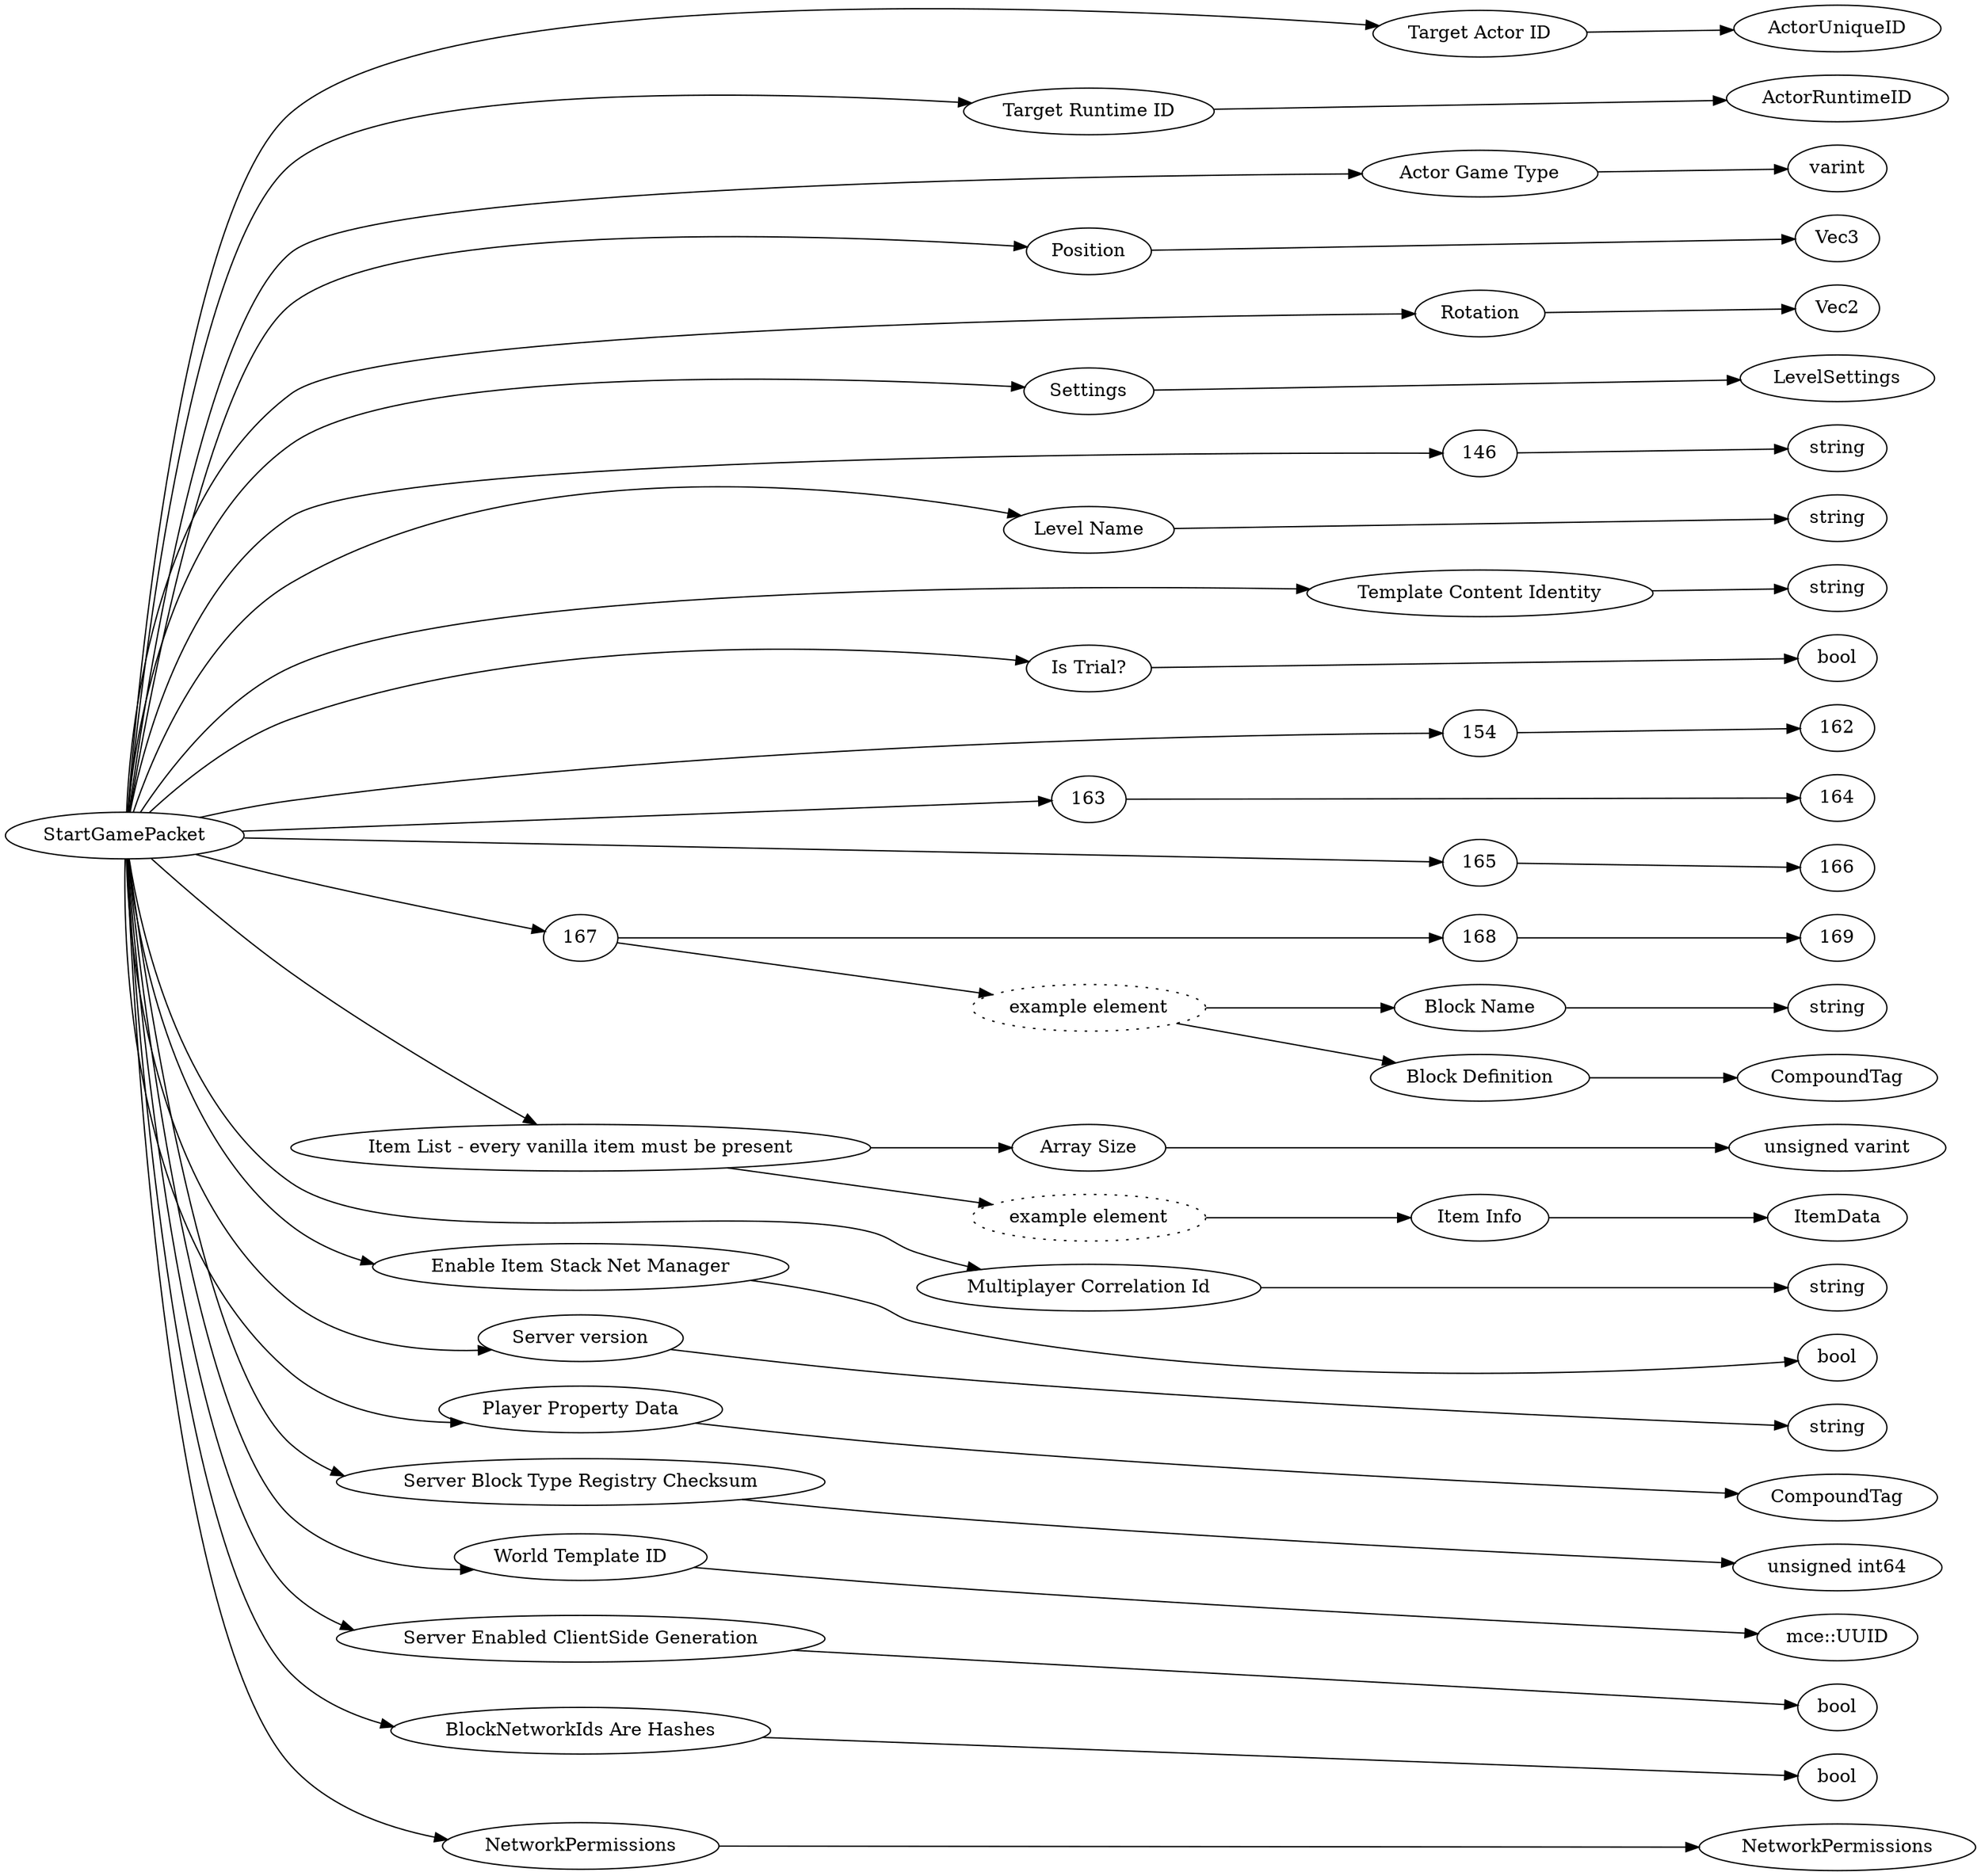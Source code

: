 digraph "StartGamePacket" {
rankdir = LR
0
0 -> 1
1 -> 5
0 -> 6
6 -> 10
0 -> 11
11 -> 12
0 -> 13
13 -> 14
0 -> 15
15 -> 21
0 -> 22
22 -> 145
0 -> 146
146 -> 147
0 -> 148
148 -> 149
0 -> 150
150 -> 151
0 -> 152
152 -> 153
0 -> 154
154 -> 162
0 -> 163
163 -> 164
0 -> 165
165 -> 166
0 -> 167
167 -> 168
168 -> 169
167 -> 170
170 -> 171
171 -> 172
170 -> 173
173 -> 174
0 -> 175
175 -> 176
176 -> 177
175 -> 178
178 -> 179
179 -> 187
0 -> 188
188 -> 189
0 -> 190
190 -> 191
0 -> 192
192 -> 193
0 -> 194
194 -> 195
0 -> 196
196 -> 197
0 -> 198
198 -> 199
0 -> 200
200 -> 201
0 -> 202
202 -> 203
0 -> 204
204 -> 208

0 [label="StartGamePacket",comment="name: \"StartGamePacket\", typeName: \"\", id: 0, branchId: 11, recurseId: -1, attributes: 0, notes: \"\""];
1 [label="Target Actor ID",comment="name: \"Target Actor ID\", typeName: \"ActorUniqueID\", id: 1, branchId: 0, recurseId: -1, attributes: 256, notes: \"\""];
5 [label="ActorUniqueID",comment="name: \"ActorUniqueID\", typeName: \"\", id: 5, branchId: 0, recurseId: -1, attributes: 512, notes: \"\""];
6 [label="Target Runtime ID",comment="name: \"Target Runtime ID\", typeName: \"ActorRuntimeID\", id: 6, branchId: 0, recurseId: -1, attributes: 256, notes: \"\""];
10 [label="ActorRuntimeID",comment="name: \"ActorRuntimeID\", typeName: \"\", id: 10, branchId: 0, recurseId: -1, attributes: 512, notes: \"\""];
11 [label="Actor Game Type",comment="name: \"Actor Game Type\", typeName: \"\", id: 11, branchId: 0, recurseId: -1, attributes: 0, notes: \"\""];
12 [label="varint",comment="name: \"varint\", typeName: \"\", id: 12, branchId: 0, recurseId: -1, attributes: 512, notes: \"\""];
13 [label="Position",comment="name: \"Position\", typeName: \"Vec3\", id: 13, branchId: 0, recurseId: -1, attributes: 256, notes: \"\""];
14 [label="Vec3",comment="name: \"Vec3\", typeName: \"\", id: 14, branchId: 0, recurseId: -1, attributes: 512, notes: \"\""];
15 [label="Rotation",comment="name: \"Rotation\", typeName: \"Vec2\", id: 15, branchId: 0, recurseId: -1, attributes: 256, notes: \"\""];
21 [label="Vec2",comment="name: \"Vec2\", typeName: \"\", id: 21, branchId: 0, recurseId: -1, attributes: 512, notes: \"\""];
22 [label="Settings",comment="name: \"Settings\", typeName: \"LevelSettings\", id: 22, branchId: 0, recurseId: -1, attributes: 256, notes: \"\""];
145 [label="LevelSettings",comment="name: \"LevelSettings\", typeName: \"\", id: 145, branchId: 0, recurseId: -1, attributes: 512, notes: \"\""];
147 [label="string",comment="name: \"string\", typeName: \"\", id: 147, branchId: 0, recurseId: -1, attributes: 512, notes: \"\""];
148 [label="Level Name",comment="name: \"Level Name\", typeName: \"\", id: 148, branchId: 0, recurseId: -1, attributes: 0, notes: \"\""];
149 [label="string",comment="name: \"string\", typeName: \"\", id: 149, branchId: 0, recurseId: -1, attributes: 512, notes: \"\""];
150 [label="Template Content Identity",comment="name: \"Template Content Identity\", typeName: \"\", id: 150, branchId: 0, recurseId: -1, attributes: 0, notes: \"\""];
151 [label="string",comment="name: \"string\", typeName: \"\", id: 151, branchId: 0, recurseId: -1, attributes: 512, notes: \"\""];
152 [label="Is Trial?",comment="name: \"Is Trial?\", typeName: \"\", id: 152, branchId: 0, recurseId: -1, attributes: 0, notes: \"\""];
153 [label="bool",comment="name: \"bool\", typeName: \"\", id: 153, branchId: 0, recurseId: -1, attributes: 512, notes: \"\""];
170 [label="example element",style=dotted,comment="name: \"example element\", typeName: \"\", id: 170, branchId: 0, recurseId: -1, attributes: 16, notes: \"\""];
171 [label="Block Name",comment="name: \"Block Name\", typeName: \"\", id: 171, branchId: 0, recurseId: -1, attributes: 0, notes: \"\""];
172 [label="string",comment="name: \"string\", typeName: \"\", id: 172, branchId: 0, recurseId: -1, attributes: 512, notes: \"\""];
173 [label="Block Definition",comment="name: \"Block Definition\", typeName: \"CompoundTag\", id: 173, branchId: 0, recurseId: -1, attributes: 256, notes: \"Map of block states. { key (component name):[label,value] } (Can be left empty.)\""];
174 [label="CompoundTag",comment="name: \"CompoundTag\", typeName: \"\", id: 174, branchId: 0, recurseId: -1, attributes: 512, notes: \"\""];
175 [label="Item List - every vanilla item must be present",comment="name: \"Item List - every vanilla item must be present\", typeName: \"\", id: 175, branchId: 0, recurseId: -1, attributes: 8, notes: \"\""];
176 [label="Array Size",comment="name: \"Array Size\", typeName: \"\", id: 176, branchId: 0, recurseId: -1, attributes: 0, notes: \"\""];
177 [label="unsigned varint",comment="name: \"unsigned varint\", typeName: \"\", id: 177, branchId: 0, recurseId: -1, attributes: 512, notes: \"\""];
178 [label="example element",style=dotted,comment="name: \"example element\", typeName: \"\", id: 178, branchId: 0, recurseId: -1, attributes: 16, notes: \"\""];
179 [label="Item Info",comment="name: \"Item Info\", typeName: \"ItemData\", id: 179, branchId: 0, recurseId: -1, attributes: 256, notes: \"See: ItemData Type\""];
187 [label="ItemData",comment="name: \"ItemData\", typeName: \"\", id: 187, branchId: 0, recurseId: -1, attributes: 512, notes: \"\""];
188 [label="Multiplayer Correlation Id",comment="name: \"Multiplayer Correlation Id\", typeName: \"\", id: 188, branchId: 0, recurseId: -1, attributes: 0, notes: \"A UUID to identify this multiplayer session.\""];
189 [label="string",comment="name: \"string\", typeName: \"\", id: 189, branchId: 0, recurseId: -1, attributes: 512, notes: \"\""];
190 [label="Enable Item Stack Net Manager",comment="name: \"Enable Item Stack Net Manager\", typeName: \"\", id: 190, branchId: 0, recurseId: -1, attributes: 0, notes: \"Whether the new item stack net manager is enabled for server authoritative inventory. This will eventually be required.\""];
191 [label="bool",comment="name: \"bool\", typeName: \"\", id: 191, branchId: 0, recurseId: -1, attributes: 512, notes: \"\""];
192 [label="Server version",comment="name: \"Server version\", typeName: \"\", id: 192, branchId: 0, recurseId: -1, attributes: 0, notes: \"For telemetry purposes - sending your own string with your own server name and version here would be useful for Mojang's telemetry.\""];
193 [label="string",comment="name: \"string\", typeName: \"\", id: 193, branchId: 0, recurseId: -1, attributes: 512, notes: \"\""];
194 [label="Player Property Data",comment="name: \"Player Property Data\", typeName: \"CompoundTag\", id: 194, branchId: 0, recurseId: -1, attributes: 256, notes: \"like SyncActorPropertyPacket, specifically for minecraft:player properties\""];
195 [label="CompoundTag",comment="name: \"CompoundTag\", typeName: \"\", id: 195, branchId: 0, recurseId: -1, attributes: 512, notes: \"\""];
196 [label="Server Block Type Registry Checksum",comment="name: \"Server Block Type Registry Checksum\", typeName: \"\", id: 196, branchId: 0, recurseId: -1, attributes: 0, notes: \"Checksum for detecting mismatches in block types between server and client.\""];
197 [label="unsigned int64",comment="name: \"unsigned int64\", typeName: \"\", id: 197, branchId: 0, recurseId: -1, attributes: 512, notes: \"\""];
198 [label="World Template ID",comment="name: \"World Template ID\", typeName: \"mce::UUID\", id: 198, branchId: 0, recurseId: -1, attributes: 256, notes: \"\""];
199 [label="mce::UUID",comment="name: \"mce::UUID\", typeName: \"\", id: 199, branchId: 0, recurseId: -1, attributes: 512, notes: \"\""];
200 [label="Server Enabled ClientSide Generation",comment="name: \"Server Enabled ClientSide Generation\", typeName: \"\", id: 200, branchId: 0, recurseId: -1, attributes: 0, notes: \"BiomeComponentFactory needs to know about this toggle before we start parsing BiomeComponents\""];
201 [label="bool",comment="name: \"bool\", typeName: \"\", id: 201, branchId: 0, recurseId: -1, attributes: 512, notes: \"\""];
202 [label="BlockNetworkIds Are Hashes",comment="name: \"BlockNetworkIds Are Hashes\", typeName: \"\", id: 202, branchId: 0, recurseId: -1, attributes: 0, notes: \"\""];
203 [label="bool",comment="name: \"bool\", typeName: \"\", id: 203, branchId: 0, recurseId: -1, attributes: 512, notes: \"\""];
204 [label="NetworkPermissions",comment="name: \"NetworkPermissions\", typeName: \"NetworkPermissions\", id: 204, branchId: 0, recurseId: -1, attributes: 256, notes: \"\""];
208 [label="NetworkPermissions",comment="name: \"NetworkPermissions\", typeName: \"\", id: 208, branchId: 0, recurseId: -1, attributes: 512, notes: \"\""];
{ rank = max;5;10;12;14;21;145;147;149;151;153;162;164;166;169;172;174;177;187;189;191;193;195;197;199;201;203;208}

}
